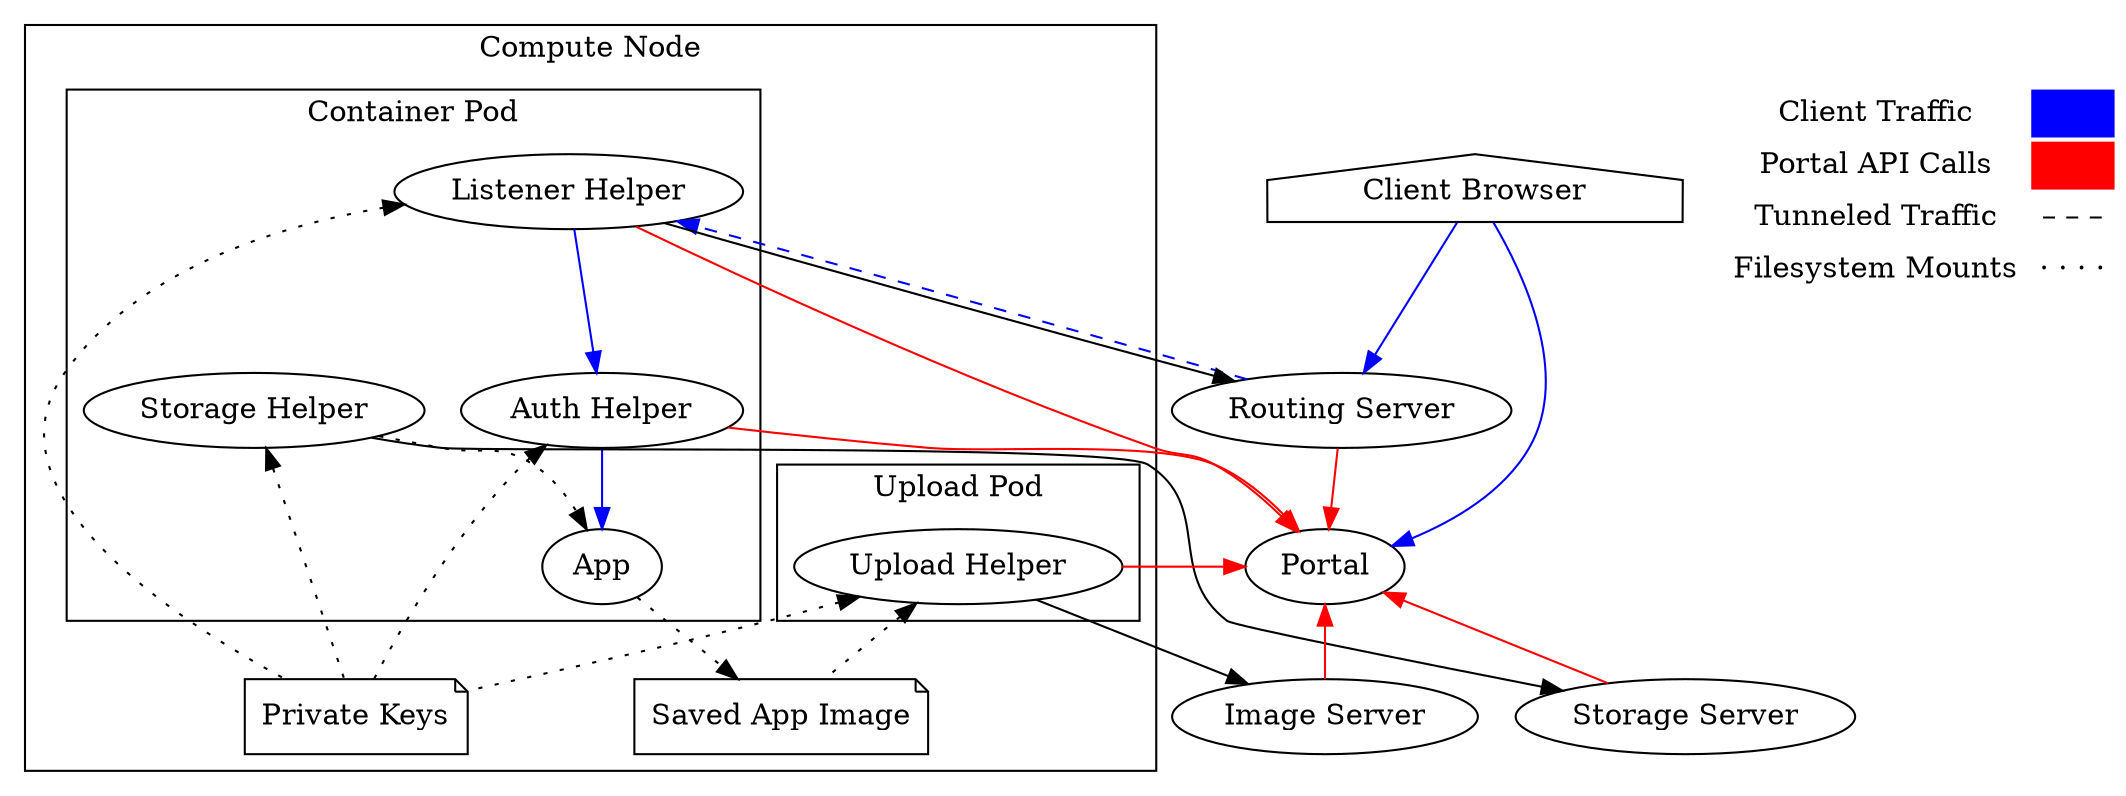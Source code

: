 digraph G {
  compound=true

  "Client Browser" [shape=house]
  { rank=source "Client Browser"}
  "Client Browser" -> "Portal" [color=blue]
  "Client Browser" -> "Routing Server" [color=blue]

  subgraph cluster_node {
    label="Compute Node"

    subgraph cluster_instance_pod {
      label="Container Pod"
      "Listener Helper" ->
      "Auth Helper" ->
      "App" [color=blue]
      "Storage Helper" -> "App" [style=dotted]
    }

    subgraph cluster_upload_pod {
      label="Upload Pod"
      "Upload Helper"
    }

    "Private Keys" [shape=note]
    "Saved App Image" [shape=note]
    { rank=same "Private Keys" "Saved App Image" }

    "App" -> "Saved App Image" [style=dotted]

    "Auth Helper" -> "Private Keys" [dir=back,style=dotted]
    "Listener Helper" -> "Private Keys" [dir=back,style=dotted]
    "Storage Helper" -> "Private Keys" [dir=back,style=dotted]
    "Upload Helper" -> "Private Keys" [dir=back,style=dotted]
    "Upload Helper" -> "Saved App Image" [dir=back,style=dotted]
  }
  "Routing Server" -> "Listener Helper" [style=dashed,color=blue]
  "Routing Server" -> "Portal" [color=RED]
  "Auth Helper" -> "Portal" [color=RED]
  "Listener Helper" -> "Portal" [color=RED]
  "Listener Helper" -> "Routing Server"
  "Storage Helper" -> "Storage Server"
  "Image Server" -> "Portal" [color=RED]
  "Storage Server" -> "Portal" [color=RED]
  "Upload Helper" -> "Portal" [color=RED]
  "Image Server" -> "Upload Helper" [dir=back]

  { rank=sink "Image Server" "Storage Server"}

  { rank = source;
    legend [shape=none, margin=0, label=<
    <TABLE BORDER="0" CELLBORDER="0" CELLSPACING="2" CELLPADDING="4">
     <TR>
      <TD>Client Traffic</TD>
      <TD BGCOLOR="BLUE"></TD>
     </TR>
     <TR>
      <TD>Portal API Calls</TD>
      <TD BGCOLOR="RED"></TD>
     </TR>
     <TR>
      <TD>Tunneled Traffic</TD>
      <TD>– – –</TD>
     </TR>
     <TR>
      <TD>Filesystem Mounts</TD>
      <TD>· · · ·</TD>
     </TR>
    </TABLE>
   >];
  }
}
